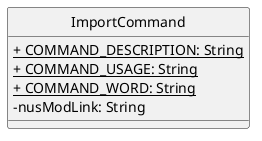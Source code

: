 @startuml
'https://plantuml.com/class-diagram
hide circle
skinparam classAttributeIconSize 0

class ImportCommand {
    <u>+ COMMAND_DESCRIPTION: String
    <u>+ COMMAND_USAGE: String
    <u>+ COMMAND_WORD: String
    - nusModLink: String
}

@enduml